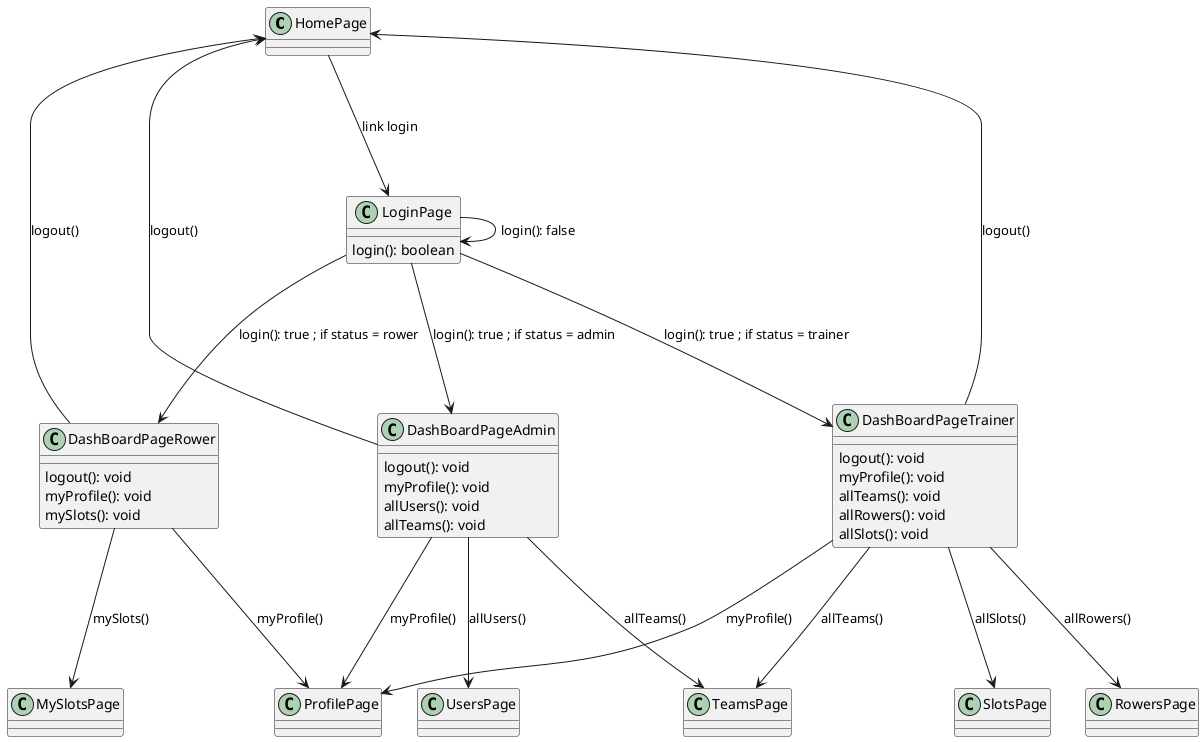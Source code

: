 @startuml ModeleStruct
class HomePage 

class LoginPage{
    login(): boolean
}

class DashBoardPageRower{
    logout(): void
    myProfile(): void
    mySlots(): void
}

class DashBoardPageAdmin{
    logout(): void
    myProfile(): void
    allUsers(): void
    allTeams(): void
}

class DashBoardPageTrainer{
    logout(): void
    myProfile(): void
    allTeams(): void
    allRowers(): void
    allSlots(): void
}

class ProfilePage {
}

class TeamsPage {

}

class UsersPage {

}

class SlotsPage {

}

class RowersPage {

}

class MySlotsPage {

}

HomePage ---> LoginPage : link login
LoginPage --> LoginPage : login(): false

LoginPage ---> DashBoardPageRower : login(): true ; if status = rower
LoginPage ---> DashBoardPageAdmin : login(): true ; if status = admin
LoginPage ---> DashBoardPageTrainer : login(): true ; if status = trainer

DashBoardPageRower ---> HomePage : logout()
DashBoardPageRower ---> ProfilePage : myProfile()
DashBoardPageRower ---> MySlotsPage : mySlots()

DashBoardPageAdmin ---> HomePage : logout()
DashBoardPageAdmin ---> ProfilePage : myProfile()
DashBoardPageAdmin ---> UsersPage : allUsers()
DashBoardPageAdmin ---> TeamsPage : allTeams()

DashBoardPageTrainer ---> HomePage : logout()
DashBoardPageTrainer ---> ProfilePage : myProfile()
DashBoardPageTrainer ---> TeamsPage : allTeams()
DashBoardPageTrainer ---> SlotsPage : allSlots()
DashBoardPageTrainer ---> RowersPage : allRowers()


@enduml